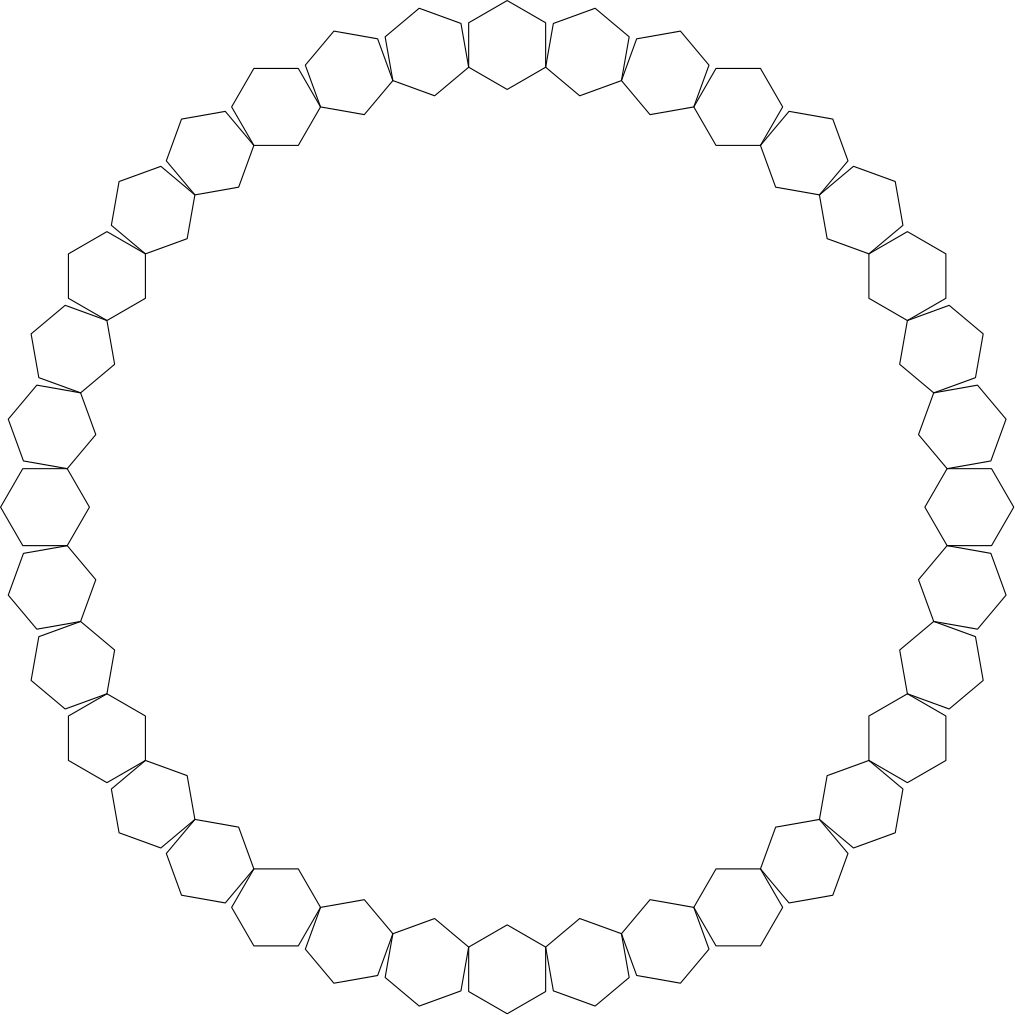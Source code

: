 <?xml version="1.0"?>
<!DOCTYPE ipe SYSTEM "ipe.dtd">
<ipe version="70107" creator="Ipe 7.2.2">
<info created="D:20160507130931" modified="D:20160507130931"/>
<ipestyle name="basic">
<symbol name="arrow/arc(spx)">
<path stroke="sym-stroke" fill="sym-stroke" pen="sym-pen">
0 0 m
-1 0.333 l
-1 -0.333 l
h
</path>
</symbol>
<symbol name="arrow/farc(spx)">
<path stroke="sym-stroke" fill="white" pen="sym-pen">
0 0 m
-1 0.333 l
-1 -0.333 l
h
</path>
</symbol>
<symbol name="arrow/ptarc(spx)">
<path stroke="sym-stroke" fill="sym-stroke" pen="sym-pen">
0 0 m
-1 0.333 l
-0.8 0 l
-1 -0.333 l
h
</path>
</symbol>
<symbol name="arrow/fptarc(spx)">
<path stroke="sym-stroke" fill="white" pen="sym-pen">
0 0 m
-1 0.333 l
-0.8 0 l
-1 -0.333 l
h
</path>
</symbol>
<symbol name="mark/circle(sx)" transformations="translations">
<path fill="sym-stroke">
0.6 0 0 0.6 0 0 e
0.4 0 0 0.4 0 0 e
</path>
</symbol>
<symbol name="mark/disk(sx)" transformations="translations">
<path fill="sym-stroke">
0.6 0 0 0.6 0 0 e
</path>
</symbol>
<symbol name="mark/fdisk(sfx)" transformations="translations">
<group>
<path fill="sym-fill">
0.5 0 0 0.5 0 0 e
</path>
<path fill="sym-stroke" fillrule="eofill">
0.6 0 0 0.6 0 0 e
0.4 0 0 0.4 0 0 e
</path>
</group>
</symbol>
<symbol name="mark/box(sx)" transformations="translations">
<path fill="sym-stroke" fillrule="eofill">
-0.6 -0.6 m
0.6 -0.6 l
0.6 0.6 l
-0.6 0.6 l
h
-0.4 -0.4 m
0.4 -0.4 l
0.4 0.4 l
-0.4 0.4 l
h
</path>
</symbol>
<symbol name="mark/square(sx)" transformations="translations">
<path fill="sym-stroke">
-0.6 -0.6 m
0.6 -0.6 l
0.6 0.6 l
-0.6 0.6 l
h
</path>
</symbol>
<symbol name="mark/fsquare(sfx)" transformations="translations">
<group>
<path fill="sym-fill">
-0.5 -0.5 m
0.5 -0.5 l
0.5 0.5 l
-0.5 0.5 l
h
</path>
<path fill="sym-stroke" fillrule="eofill">
-0.6 -0.6 m
0.6 -0.6 l
0.6 0.6 l
-0.6 0.6 l
h
-0.4 -0.4 m
0.4 -0.4 l
0.4 0.4 l
-0.4 0.4 l
h
</path>
</group>
</symbol>
<symbol name="mark/cross(sx)" transformations="translations">
<group>
<path fill="sym-stroke">
-0.43 -0.57 m
0.57 0.43 l
0.43 0.57 l
-0.57 -0.43 l
h
</path>
<path fill="sym-stroke">
-0.43 0.57 m
0.57 -0.43 l
0.43 -0.57 l
-0.57 0.43 l
h
</path>
</group>
</symbol>
<symbol name="arrow/fnormal(spx)">
<path stroke="sym-stroke" fill="white" pen="sym-pen">
0 0 m
-1 0.333 l
-1 -0.333 l
h
</path>
</symbol>
<symbol name="arrow/pointed(spx)">
<path stroke="sym-stroke" fill="sym-stroke" pen="sym-pen">
0 0 m
-1 0.333 l
-0.8 0 l
-1 -0.333 l
h
</path>
</symbol>
<symbol name="arrow/fpointed(spx)">
<path stroke="sym-stroke" fill="white" pen="sym-pen">
0 0 m
-1 0.333 l
-0.8 0 l
-1 -0.333 l
h
</path>
</symbol>
<symbol name="arrow/linear(spx)">
<path stroke="sym-stroke" pen="sym-pen">
-1 0.333 m
0 0 l
-1 -0.333 l
</path>
</symbol>
<symbol name="arrow/fdouble(spx)">
<path stroke="sym-stroke" fill="white" pen="sym-pen">
0 0 m
-1 0.333 l
-1 -0.333 l
h
-1 0 m
-2 0.333 l
-2 -0.333 l
h
</path>
</symbol>
<symbol name="arrow/double(spx)">
<path stroke="sym-stroke" fill="sym-stroke" pen="sym-pen">
0 0 m
-1 0.333 l
-1 -0.333 l
h
-1 0 m
-2 0.333 l
-2 -0.333 l
h
</path>
</symbol>
<pen name="heavier" value="0.8"/>
<pen name="fat" value="1.2"/>
<pen name="ultrafat" value="2"/>
<symbolsize name="large" value="5"/>
<symbolsize name="small" value="2"/>
<symbolsize name="tiny" value="1.1"/>
<arrowsize name="large" value="10"/>
<arrowsize name="small" value="5"/>
<arrowsize name="tiny" value="3"/>
<color name="red" value="1 0 0"/>
<color name="green" value="0 1 0"/>
<color name="blue" value="0 0 1"/>
<color name="yellow" value="1 1 0"/>
<color name="orange" value="1 0.647 0"/>
<color name="gold" value="1 0.843 0"/>
<color name="purple" value="0.627 0.125 0.941"/>
<color name="gray" value="0.745"/>
<color name="brown" value="0.647 0.165 0.165"/>
<color name="navy" value="0 0 0.502"/>
<color name="pink" value="1 0.753 0.796"/>
<color name="seagreen" value="0.18 0.545 0.341"/>
<color name="turquoise" value="0.251 0.878 0.816"/>
<color name="violet" value="0.933 0.51 0.933"/>
<color name="darkblue" value="0 0 0.545"/>
<color name="darkcyan" value="0 0.545 0.545"/>
<color name="darkgray" value="0.663"/>
<color name="darkgreen" value="0 0.392 0"/>
<color name="darkmagenta" value="0.545 0 0.545"/>
<color name="darkorange" value="1 0.549 0"/>
<color name="darkred" value="0.545 0 0"/>
<color name="lightblue" value="0.678 0.847 0.902"/>
<color name="lightcyan" value="0.878 1 1"/>
<color name="lightgray" value="0.827"/>
<color name="lightgreen" value="0.565 0.933 0.565"/>
<color name="lightyellow" value="1 1 0.878"/>
<dashstyle name="dashed" value="[4] 0"/>
<dashstyle name="dotted" value="[1 3] 0"/>
<dashstyle name="dash dotted" value="[4 2 1 2] 0"/>
<dashstyle name="dash dot dotted" value="[4 2 1 2 1 2] 0"/>
<textsize name="large" value="\large"/>
<textsize name="Large" value="\Large"/>
<textsize name="LARGE" value="\LARGE"/>
<textsize name="huge" value="\huge"/>
<textsize name="Huge" value="\Huge"/>
<textsize name="small" value="\small"/>
<textsize name="footnote" value="\footnotesize"/>
<textsize name="tiny" value="\tiny"/>
<textstyle name="center" begin="\begin{center}" end="\end{center}"/>
<textstyle name="itemize" begin="\begin{itemize}" end="\end{itemize}"/>
<textstyle name="item" begin="\begin{itemize}\item{}" end="\end{itemize}"/>
<gridsize name="4 pts" value="4"/>
<gridsize name="8 pts (~3 mm)" value="8"/>
<gridsize name="16 pts (~6 mm)" value="16"/>
<gridsize name="32 pts (~12 mm)" value="32"/>
<gridsize name="10 pts (~3.5 mm)" value="10"/>
<gridsize name="20 pts (~7 mm)" value="20"/>
<gridsize name="14 pts (~5 mm)" value="14"/>
<gridsize name="28 pts (~10 mm)" value="28"/>
<gridsize name="56 pts (~20 mm)" value="56"/>
<anglesize name="90 deg" value="90"/>
<anglesize name="60 deg" value="60"/>
<anglesize name="45 deg" value="45"/>
<anglesize name="30 deg" value="30"/>
<anglesize name="22.5 deg" value="22.5"/>
<opacity name="10%" value="0.1"/>
<opacity name="30%" value="0.3"/>
<opacity name="50%" value="0.5"/>
<opacity name="75%" value="0.75"/>
<tiling name="falling" angle="-60" step="4" width="1"/>
<tiling name="rising" angle="30" step="4" width="1"/>
</ipestyle>
<page>
<layer name="alpha"/>
<view layers="alpha" active="alpha"/>
<path layer="alpha" stroke="black">
464 512 m
456 525.856 l
440 525.856 l
432 512 l
440 498.144 l
456 498.144 l
h
</path>
<path matrix="0.984808 0.173648 -0.173648 0.984808 93.1864 -41.1249" stroke="black">
464 512 m
456 525.856 l
440 525.856 l
432 512 l
440 498.144 l
456 498.144 l
h
</path>
<path matrix="0.939693 0.34202 -0.34202 0.939693 192.098 -65.4438" stroke="black">
464 512 m
456 525.856 l
440 525.856 l
432 512 l
440 498.144 l
456 498.144 l
h
</path>
<path matrix="0.866023 0.500004 -0.500004 0.866023 293.733 -72.2174" stroke="black">
464 512 m
456 525.856 l
440 525.856 l
432 512 l
440 498.144 l
456 498.144 l
h
</path>
<path matrix="0.766042 0.642791 -0.642791 0.766042 394.998 -61.239" stroke="black">
464 512 m
456 525.856 l
440 525.856 l
432 512 l
440 498.144 l
456 498.144 l
h
</path>
<path matrix="0.642784 0.766048 -0.766048 0.642784 492.817 -32.8435" stroke="black">
464 512 m
456 525.856 l
440 525.856 l
432 512 l
440 498.144 l
456 498.144 l
h
</path>
<path matrix="0.499997 0.866027 -0.866027 0.499997 584.219 12.1062" stroke="black">
464 512 m
456 525.856 l
440 525.856 l
432 512 l
440 498.144 l
456 498.144 l
h
</path>
<path matrix="0.342017 0.939694 -0.939694 0.342017 666.428 72.2462" stroke="black">
464 512 m
456 525.856 l
440 525.856 l
432 512 l
440 498.144 l
456 498.144 l
h
</path>
<path matrix="0.173644 0.984809 -0.984809 0.173644 736.944 145.747" stroke="black">
464 512 m
456 525.856 l
440 525.856 l
432 512 l
440 498.144 l
456 498.144 l
h
</path>
<path matrix="-0.0000013 1 -1 -0.0000013 793.625 230.375" stroke="black">
464 512 m
456 525.856 l
440 525.856 l
432 512 l
440 498.144 l
456 498.144 l
h
</path>
<path matrix="-0.173649 0.984808 -0.984808 -0.173649 834.75 323.561" stroke="black">
464 512 m
456 525.856 l
440 525.856 l
432 512 l
440 498.144 l
456 498.144 l
h
</path>
<path matrix="-0.342021 0.939693 -0.939693 -0.342021 859.068 422.473" stroke="black">
464 512 m
456 525.856 l
440 525.856 l
432 512 l
440 498.144 l
456 498.144 l
h
</path>
<path matrix="-0.500005 0.866022 -0.866022 -0.500005 865.842 524.108" stroke="black">
464 512 m
456 525.856 l
440 525.856 l
432 512 l
440 498.144 l
456 498.144 l
h
</path>
<path matrix="-0.642792 0.766041 -0.766041 -0.642792 854.863 625.373" stroke="black">
464 512 m
456 525.856 l
440 525.856 l
432 512 l
440 498.144 l
456 498.144 l
h
</path>
<path matrix="-0.766049 0.642783 -0.642783 -0.766049 826.468 723.192" stroke="black">
464 512 m
456 525.856 l
440 525.856 l
432 512 l
440 498.144 l
456 498.144 l
h
</path>
<path matrix="-0.866028 0.499996 -0.499996 -0.866028 781.518 814.594" stroke="black">
464 512 m
456 525.856 l
440 525.856 l
432 512 l
440 498.144 l
456 498.144 l
h
</path>
<path matrix="-0.939694 0.342016 -0.342016 -0.939694 721.378 896.803" stroke="black">
464 512 m
456 525.856 l
440 525.856 l
432 512 l
440 498.144 l
456 498.144 l
h
</path>
<path matrix="-0.984809 0.173643 -0.173643 -0.984809 647.877 967.319" stroke="black">
464 512 m
456 525.856 l
440 525.856 l
432 512 l
440 498.144 l
456 498.144 l
h
</path>
<path matrix="-1 -0.00000198 0.00000198 -1 563.249 1024" stroke="black">
464 512 m
456 525.856 l
440 525.856 l
432 512 l
440 498.144 l
456 498.144 l
h
</path>
<path matrix="-0.984808 -0.17365 0.17365 -0.984808 470.062 1065.12" stroke="black">
464 512 m
456 525.856 l
440 525.856 l
432 512 l
440 498.144 l
456 498.144 l
h
</path>
<path matrix="-0.939692 -0.342022 0.342022 -0.939692 371.151 1089.44" stroke="black">
464 512 m
456 525.856 l
440 525.856 l
432 512 l
440 498.144 l
456 498.144 l
h
</path>
<path matrix="-0.866022 -0.500006 0.500006 -0.866022 269.516 1096.22" stroke="black">
464 512 m
456 525.856 l
440 525.856 l
432 512 l
440 498.144 l
456 498.144 l
h
</path>
<path matrix="-0.766041 -0.642793 0.642793 -0.766041 168.251 1085.24" stroke="black">
464 512 m
456 525.856 l
440 525.856 l
432 512 l
440 498.144 l
456 498.144 l
h
</path>
<path matrix="-0.642782 -0.766049 0.766049 -0.642782 70.4318 1056.84" stroke="black">
464 512 m
456 525.856 l
440 525.856 l
432 512 l
440 498.144 l
456 498.144 l
h
</path>
<path matrix="-0.499995 -0.866028 0.866028 -0.499995 -20.9701 1011.89" stroke="black">
464 512 m
456 525.856 l
440 525.856 l
432 512 l
440 498.144 l
456 498.144 l
h
</path>
<path matrix="-0.342015 -0.939695 0.939695 -0.342015 -103.179 951.751" stroke="black">
464 512 m
456 525.856 l
440 525.856 l
432 512 l
440 498.144 l
456 498.144 l
h
</path>
<path matrix="-0.173642 -0.984809 0.984809 -0.173642 -173.695 878.25" stroke="black">
464 512 m
456 525.856 l
440 525.856 l
432 512 l
440 498.144 l
456 498.144 l
h
</path>
<path matrix="0.00000328 -1 1 0.00000328 -230.376 793.622" stroke="black">
464 512 m
456 525.856 l
440 525.856 l
432 512 l
440 498.144 l
456 498.144 l
h
</path>
<path matrix="0.173651 -0.984808 0.984808 0.173651 -271.501 700.436" stroke="black">
464 512 m
456 525.856 l
440 525.856 l
432 512 l
440 498.144 l
456 498.144 l
h
</path>
<path matrix="0.342023 -0.939692 0.939692 0.342023 -295.818 601.524" stroke="black">
464 512 m
456 525.856 l
440 525.856 l
432 512 l
440 498.144 l
456 498.144 l
h
</path>
<path matrix="0.500007 -0.866021 0.866021 0.500007 -302.592 499.889" stroke="black">
464 512 m
456 525.856 l
440 525.856 l
432 512 l
440 498.144 l
456 498.144 l
h
</path>
<path matrix="0.642794 -0.76604 0.76604 0.642794 -291.613 398.624" stroke="black">
464 512 m
456 525.856 l
440 525.856 l
432 512 l
440 498.144 l
456 498.144 l
h
</path>
<path matrix="0.76605 -0.642781 0.642781 0.76605 -263.218 300.805" stroke="black">
464 512 m
456 525.856 l
440 525.856 l
432 512 l
440 498.144 l
456 498.144 l
h
</path>
<path matrix="0.866029 -0.499994 0.499994 0.866029 -218.268 209.403" stroke="black">
464 512 m
456 525.856 l
440 525.856 l
432 512 l
440 498.144 l
456 498.144 l
h
</path>
<path matrix="0.939695 -0.342014 0.342014 0.939695 -158.127 127.194" stroke="black">
464 512 m
456 525.856 l
440 525.856 l
432 512 l
440 498.144 l
456 498.144 l
h
</path>
<path matrix="0.984809 -0.173641 0.173641 0.984809 -84.6262 56.6782" stroke="black">
464 512 m
456 525.856 l
440 525.856 l
432 512 l
440 498.144 l
456 498.144 l
h
</path>
</page>
</ipe>
